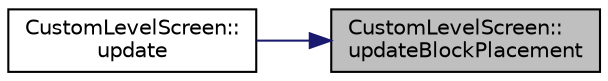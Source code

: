 digraph "CustomLevelScreen::updateBlockPlacement"
{
 // LATEX_PDF_SIZE
  edge [fontname="Helvetica",fontsize="10",labelfontname="Helvetica",labelfontsize="10"];
  node [fontname="Helvetica",fontsize="10",shape=record];
  rankdir="RL";
  Node1 [label="CustomLevelScreen::\lupdateBlockPlacement",height=0.2,width=0.4,color="black", fillcolor="grey75", style="filled", fontcolor="black",tooltip=" "];
  Node1 -> Node2 [dir="back",color="midnightblue",fontsize="10",style="solid",fontname="Helvetica"];
  Node2 [label="CustomLevelScreen::\lupdate",height=0.2,width=0.4,color="black", fillcolor="white", style="filled",URL="$class_custom_level_screen.html#a8c284c4a05647b3ea5f259ec780ecdd1",tooltip=" "];
}
